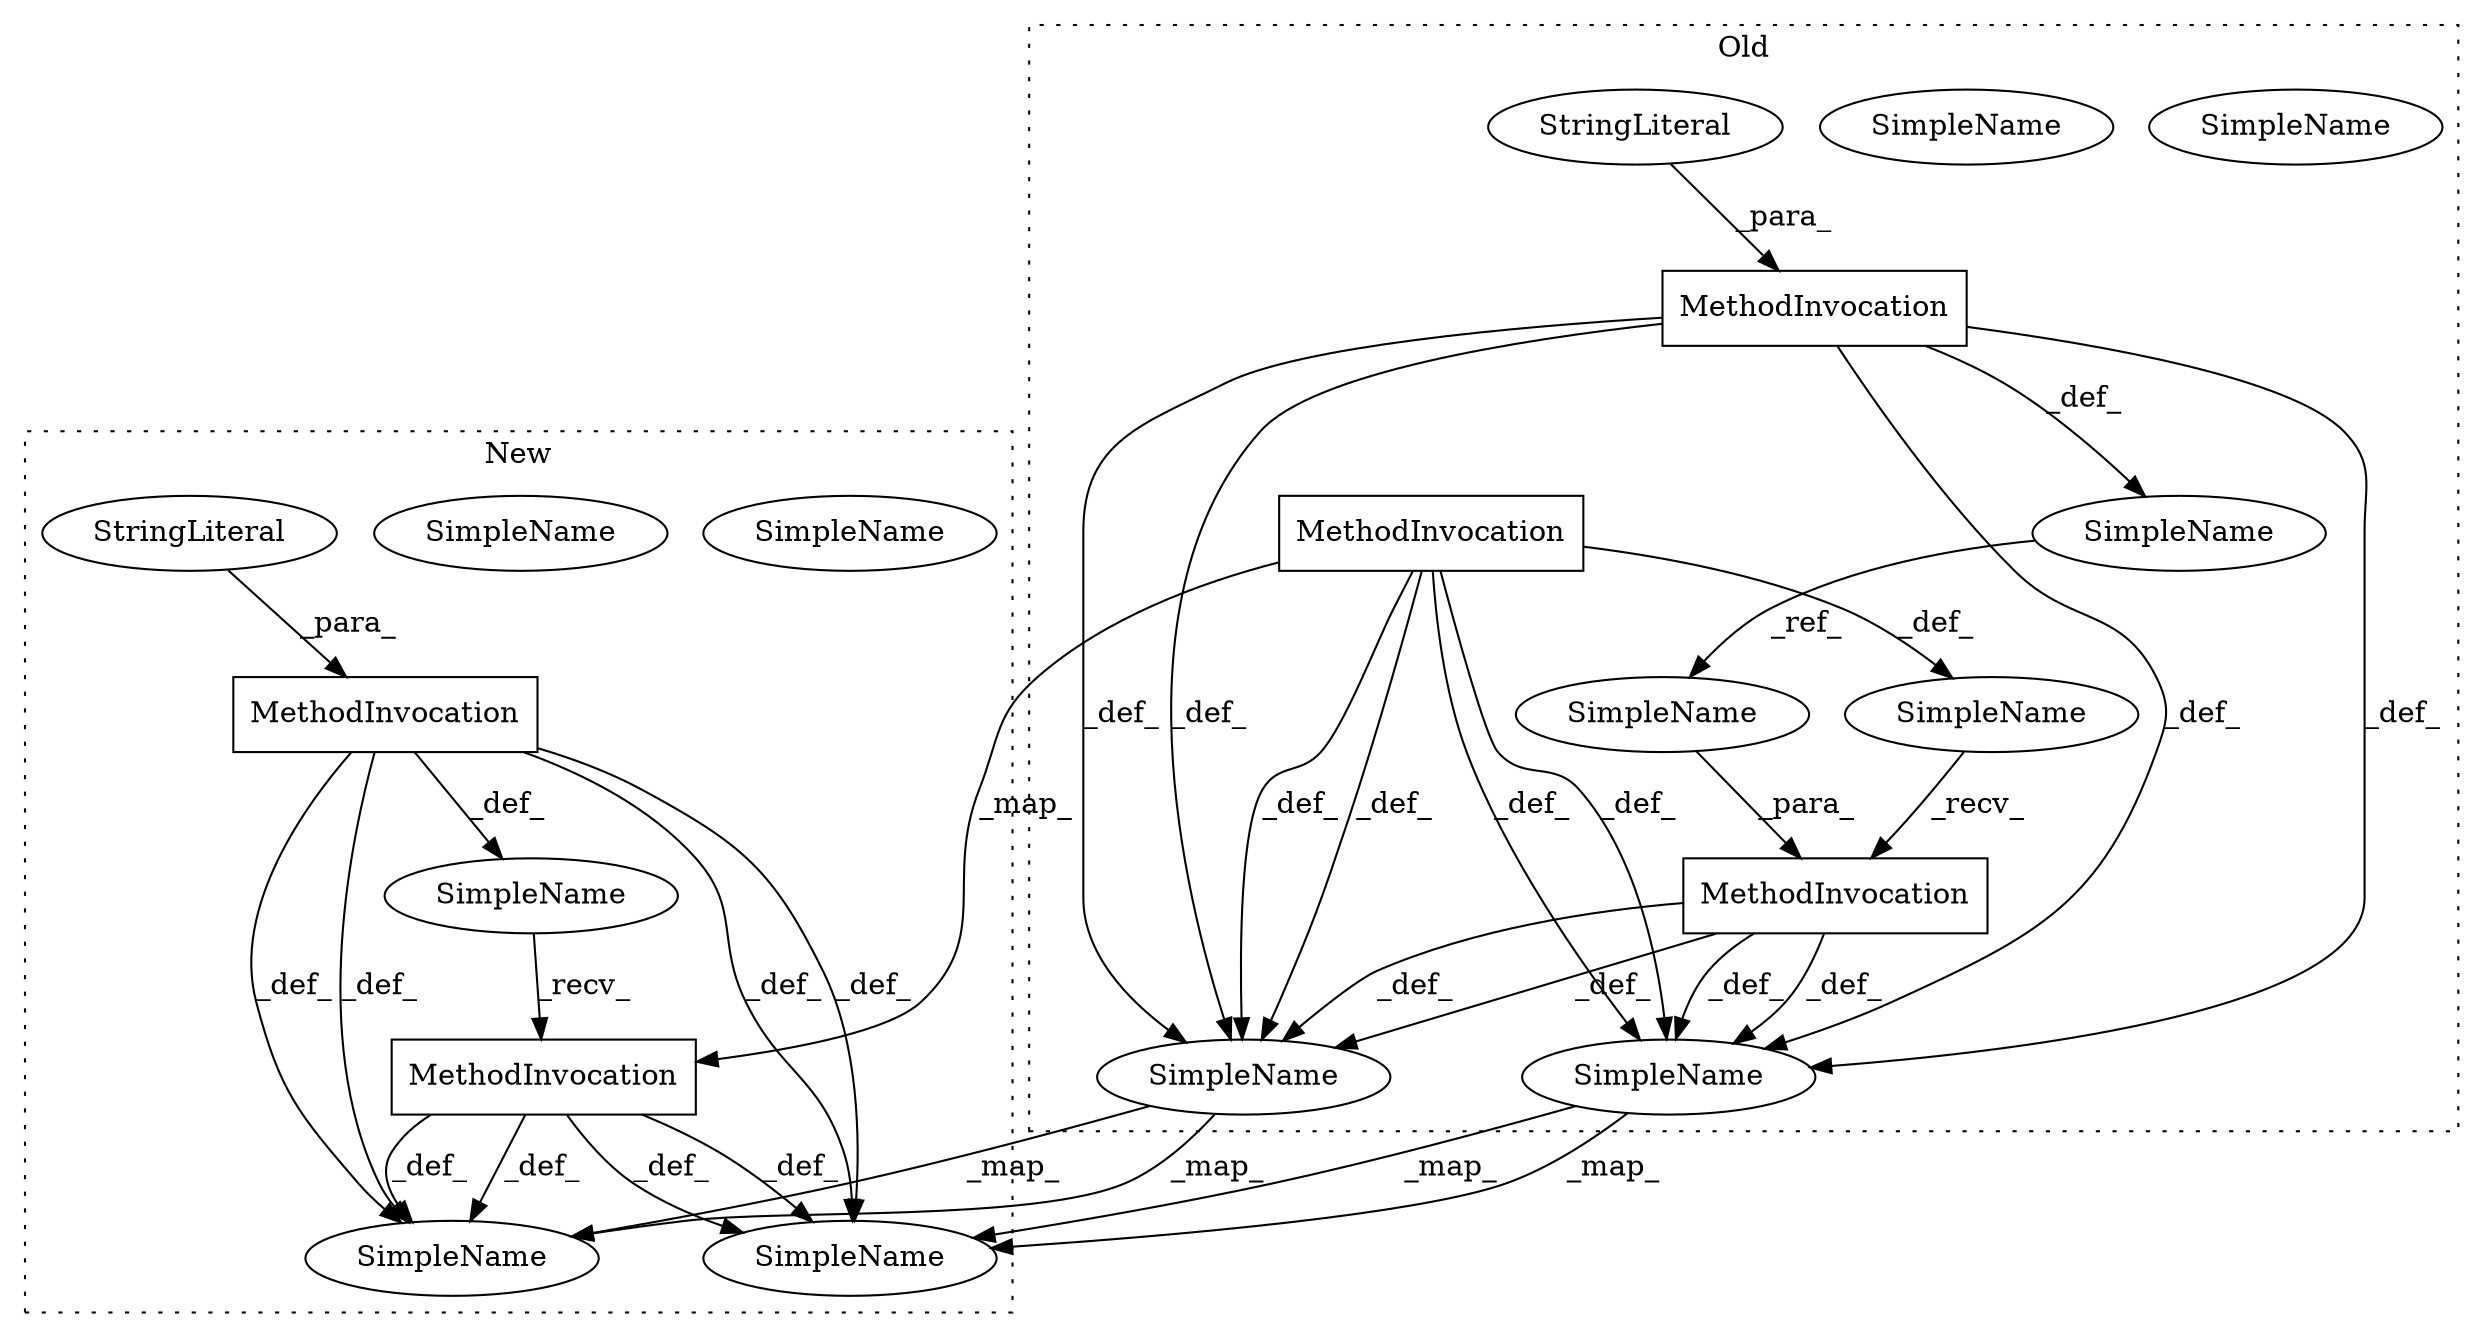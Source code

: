 digraph G {
subgraph cluster0 {
1 [label="MethodInvocation" a="32" s="9773,9780" l="6,1" shape="box"];
4 [label="MethodInvocation" a="32" s="9764,9771" l="6,1" shape="box"];
7 [label="SimpleName" a="42" s="9722" l="1" shape="ellipse"];
8 [label="SimpleName" a="42" s="9779" l="1" shape="ellipse"];
9 [label="SimpleName" a="42" s="9824" l="3" shape="ellipse"];
10 [label="SimpleName" a="42" s="9750" l="3" shape="ellipse"];
11 [label="SimpleName" a="42" s="9750" l="3" shape="ellipse"];
12 [label="SimpleName" a="42" s="" l="" shape="ellipse"];
14 [label="SimpleName" a="42" s="9824" l="3" shape="ellipse"];
17 [label="StringLiteral" a="45" s="9726" l="7" shape="ellipse"];
19 [label="MethodInvocation" a="32" s="9724,9741" l="2,1" shape="box"];
label = "Old";
style="dotted";
}
subgraph cluster1 {
2 [label="MethodInvocation" a="32" s="9688,9709" l="7,1" shape="box"];
3 [label="MethodInvocation" a="32" s="9711,9718" l="6,1" shape="box"];
5 [label="SimpleName" a="42" s="9762" l="3" shape="ellipse"];
6 [label="SimpleName" a="42" s="" l="" shape="ellipse"];
13 [label="SimpleName" a="42" s="9762" l="3" shape="ellipse"];
15 [label="SimpleName" a="42" s="9674" l="3" shape="ellipse"];
16 [label="SimpleName" a="42" s="9674" l="3" shape="ellipse"];
18 [label="StringLiteral" a="45" s="9695" l="6" shape="ellipse"];
label = "New";
style="dotted";
}
1 -> 9 [label="_def_"];
1 -> 9 [label="_def_"];
1 -> 10 [label="_def_"];
1 -> 10 [label="_def_"];
2 -> 6 [label="_def_"];
2 -> 13 [label="_def_"];
2 -> 16 [label="_def_"];
2 -> 13 [label="_def_"];
2 -> 16 [label="_def_"];
3 -> 16 [label="_def_"];
3 -> 16 [label="_def_"];
3 -> 13 [label="_def_"];
3 -> 13 [label="_def_"];
4 -> 9 [label="_def_"];
4 -> 12 [label="_def_"];
4 -> 3 [label="_map_"];
4 -> 9 [label="_def_"];
4 -> 10 [label="_def_"];
4 -> 10 [label="_def_"];
6 -> 3 [label="_recv_"];
7 -> 8 [label="_ref_"];
8 -> 1 [label="_para_"];
9 -> 13 [label="_map_"];
9 -> 13 [label="_map_"];
10 -> 16 [label="_map_"];
10 -> 16 [label="_map_"];
12 -> 1 [label="_recv_"];
17 -> 19 [label="_para_"];
18 -> 2 [label="_para_"];
19 -> 9 [label="_def_"];
19 -> 7 [label="_def_"];
19 -> 10 [label="_def_"];
19 -> 10 [label="_def_"];
19 -> 9 [label="_def_"];
}
